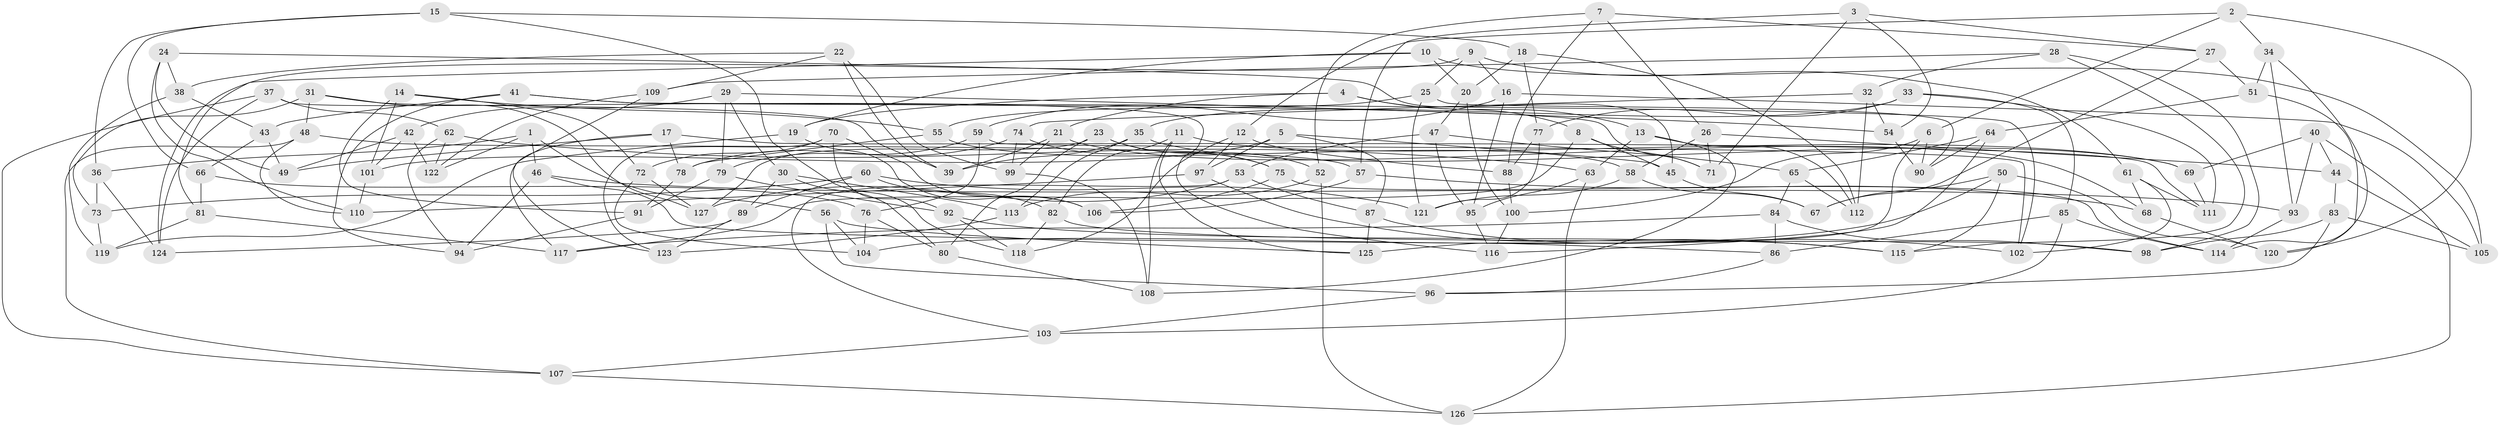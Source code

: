 // coarse degree distribution, {6: 0.5384615384615384, 5: 0.07692307692307693, 4: 0.38461538461538464}
// Generated by graph-tools (version 1.1) at 2025/52/02/27/25 19:52:28]
// undirected, 127 vertices, 254 edges
graph export_dot {
graph [start="1"]
  node [color=gray90,style=filled];
  1;
  2;
  3;
  4;
  5;
  6;
  7;
  8;
  9;
  10;
  11;
  12;
  13;
  14;
  15;
  16;
  17;
  18;
  19;
  20;
  21;
  22;
  23;
  24;
  25;
  26;
  27;
  28;
  29;
  30;
  31;
  32;
  33;
  34;
  35;
  36;
  37;
  38;
  39;
  40;
  41;
  42;
  43;
  44;
  45;
  46;
  47;
  48;
  49;
  50;
  51;
  52;
  53;
  54;
  55;
  56;
  57;
  58;
  59;
  60;
  61;
  62;
  63;
  64;
  65;
  66;
  67;
  68;
  69;
  70;
  71;
  72;
  73;
  74;
  75;
  76;
  77;
  78;
  79;
  80;
  81;
  82;
  83;
  84;
  85;
  86;
  87;
  88;
  89;
  90;
  91;
  92;
  93;
  94;
  95;
  96;
  97;
  98;
  99;
  100;
  101;
  102;
  103;
  104;
  105;
  106;
  107;
  108;
  109;
  110;
  111;
  112;
  113;
  114;
  115;
  116;
  117;
  118;
  119;
  120;
  121;
  122;
  123;
  124;
  125;
  126;
  127;
  1 -- 122;
  1 -- 56;
  1 -- 36;
  1 -- 46;
  2 -- 12;
  2 -- 34;
  2 -- 6;
  2 -- 120;
  3 -- 54;
  3 -- 27;
  3 -- 57;
  3 -- 71;
  4 -- 13;
  4 -- 21;
  4 -- 8;
  4 -- 19;
  5 -- 97;
  5 -- 45;
  5 -- 101;
  5 -- 87;
  6 -- 125;
  6 -- 100;
  6 -- 90;
  7 -- 27;
  7 -- 26;
  7 -- 52;
  7 -- 88;
  8 -- 117;
  8 -- 45;
  8 -- 71;
  9 -- 124;
  9 -- 25;
  9 -- 16;
  9 -- 61;
  10 -- 20;
  10 -- 81;
  10 -- 105;
  10 -- 19;
  11 -- 82;
  11 -- 125;
  11 -- 108;
  11 -- 69;
  12 -- 118;
  12 -- 97;
  12 -- 88;
  13 -- 108;
  13 -- 112;
  13 -- 63;
  14 -- 101;
  14 -- 72;
  14 -- 55;
  14 -- 91;
  15 -- 18;
  15 -- 118;
  15 -- 66;
  15 -- 36;
  16 -- 105;
  16 -- 59;
  16 -- 95;
  17 -- 78;
  17 -- 117;
  17 -- 111;
  17 -- 49;
  18 -- 20;
  18 -- 77;
  18 -- 112;
  19 -- 106;
  19 -- 119;
  20 -- 100;
  20 -- 47;
  21 -- 99;
  21 -- 39;
  21 -- 68;
  22 -- 99;
  22 -- 109;
  22 -- 38;
  22 -- 39;
  23 -- 75;
  23 -- 127;
  23 -- 52;
  23 -- 80;
  24 -- 49;
  24 -- 45;
  24 -- 110;
  24 -- 38;
  25 -- 121;
  25 -- 90;
  25 -- 55;
  26 -- 44;
  26 -- 58;
  26 -- 71;
  27 -- 67;
  27 -- 51;
  28 -- 32;
  28 -- 115;
  28 -- 98;
  28 -- 109;
  29 -- 54;
  29 -- 42;
  29 -- 79;
  29 -- 30;
  30 -- 113;
  30 -- 89;
  30 -- 80;
  31 -- 48;
  31 -- 39;
  31 -- 127;
  31 -- 73;
  32 -- 112;
  32 -- 54;
  32 -- 74;
  33 -- 35;
  33 -- 111;
  33 -- 85;
  33 -- 77;
  34 -- 114;
  34 -- 51;
  34 -- 93;
  35 -- 113;
  35 -- 69;
  35 -- 39;
  36 -- 73;
  36 -- 124;
  37 -- 62;
  37 -- 107;
  37 -- 124;
  37 -- 116;
  38 -- 43;
  38 -- 119;
  40 -- 44;
  40 -- 93;
  40 -- 69;
  40 -- 126;
  41 -- 71;
  41 -- 43;
  41 -- 102;
  41 -- 94;
  42 -- 49;
  42 -- 122;
  42 -- 101;
  43 -- 66;
  43 -- 49;
  44 -- 105;
  44 -- 83;
  45 -- 67;
  46 -- 93;
  46 -- 86;
  46 -- 94;
  47 -- 65;
  47 -- 95;
  47 -- 53;
  48 -- 107;
  48 -- 110;
  48 -- 57;
  50 -- 115;
  50 -- 67;
  50 -- 120;
  50 -- 104;
  51 -- 120;
  51 -- 64;
  52 -- 113;
  52 -- 126;
  53 -- 127;
  53 -- 87;
  53 -- 103;
  54 -- 90;
  55 -- 58;
  55 -- 78;
  56 -- 125;
  56 -- 104;
  56 -- 96;
  57 -- 68;
  57 -- 106;
  58 -- 121;
  58 -- 67;
  59 -- 102;
  59 -- 79;
  59 -- 76;
  60 -- 89;
  60 -- 82;
  60 -- 73;
  60 -- 121;
  61 -- 111;
  61 -- 68;
  61 -- 102;
  62 -- 94;
  62 -- 122;
  62 -- 63;
  63 -- 126;
  63 -- 95;
  64 -- 116;
  64 -- 65;
  64 -- 90;
  65 -- 112;
  65 -- 84;
  66 -- 76;
  66 -- 81;
  68 -- 120;
  69 -- 111;
  70 -- 92;
  70 -- 72;
  70 -- 123;
  70 -- 106;
  72 -- 127;
  72 -- 104;
  73 -- 119;
  74 -- 78;
  74 -- 99;
  74 -- 75;
  75 -- 106;
  75 -- 114;
  76 -- 104;
  76 -- 80;
  77 -- 121;
  77 -- 88;
  78 -- 91;
  79 -- 91;
  79 -- 92;
  80 -- 108;
  81 -- 119;
  81 -- 117;
  82 -- 98;
  82 -- 118;
  83 -- 96;
  83 -- 105;
  83 -- 98;
  84 -- 117;
  84 -- 98;
  84 -- 86;
  85 -- 86;
  85 -- 103;
  85 -- 114;
  86 -- 96;
  87 -- 102;
  87 -- 125;
  88 -- 100;
  89 -- 124;
  89 -- 123;
  91 -- 94;
  92 -- 118;
  92 -- 115;
  93 -- 114;
  95 -- 116;
  96 -- 103;
  97 -- 110;
  97 -- 115;
  99 -- 108;
  100 -- 116;
  101 -- 110;
  103 -- 107;
  107 -- 126;
  109 -- 123;
  109 -- 122;
  113 -- 123;
}
